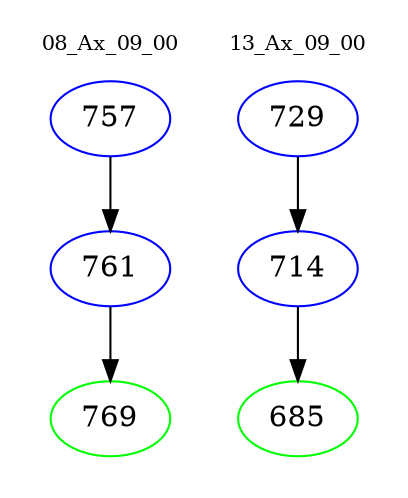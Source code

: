 digraph{
subgraph cluster_0 {
color = white
label = "08_Ax_09_00";
fontsize=10;
T0_757 [label="757", color="blue"]
T0_757 -> T0_761 [color="black"]
T0_761 [label="761", color="blue"]
T0_761 -> T0_769 [color="black"]
T0_769 [label="769", color="green"]
}
subgraph cluster_1 {
color = white
label = "13_Ax_09_00";
fontsize=10;
T1_729 [label="729", color="blue"]
T1_729 -> T1_714 [color="black"]
T1_714 [label="714", color="blue"]
T1_714 -> T1_685 [color="black"]
T1_685 [label="685", color="green"]
}
}
